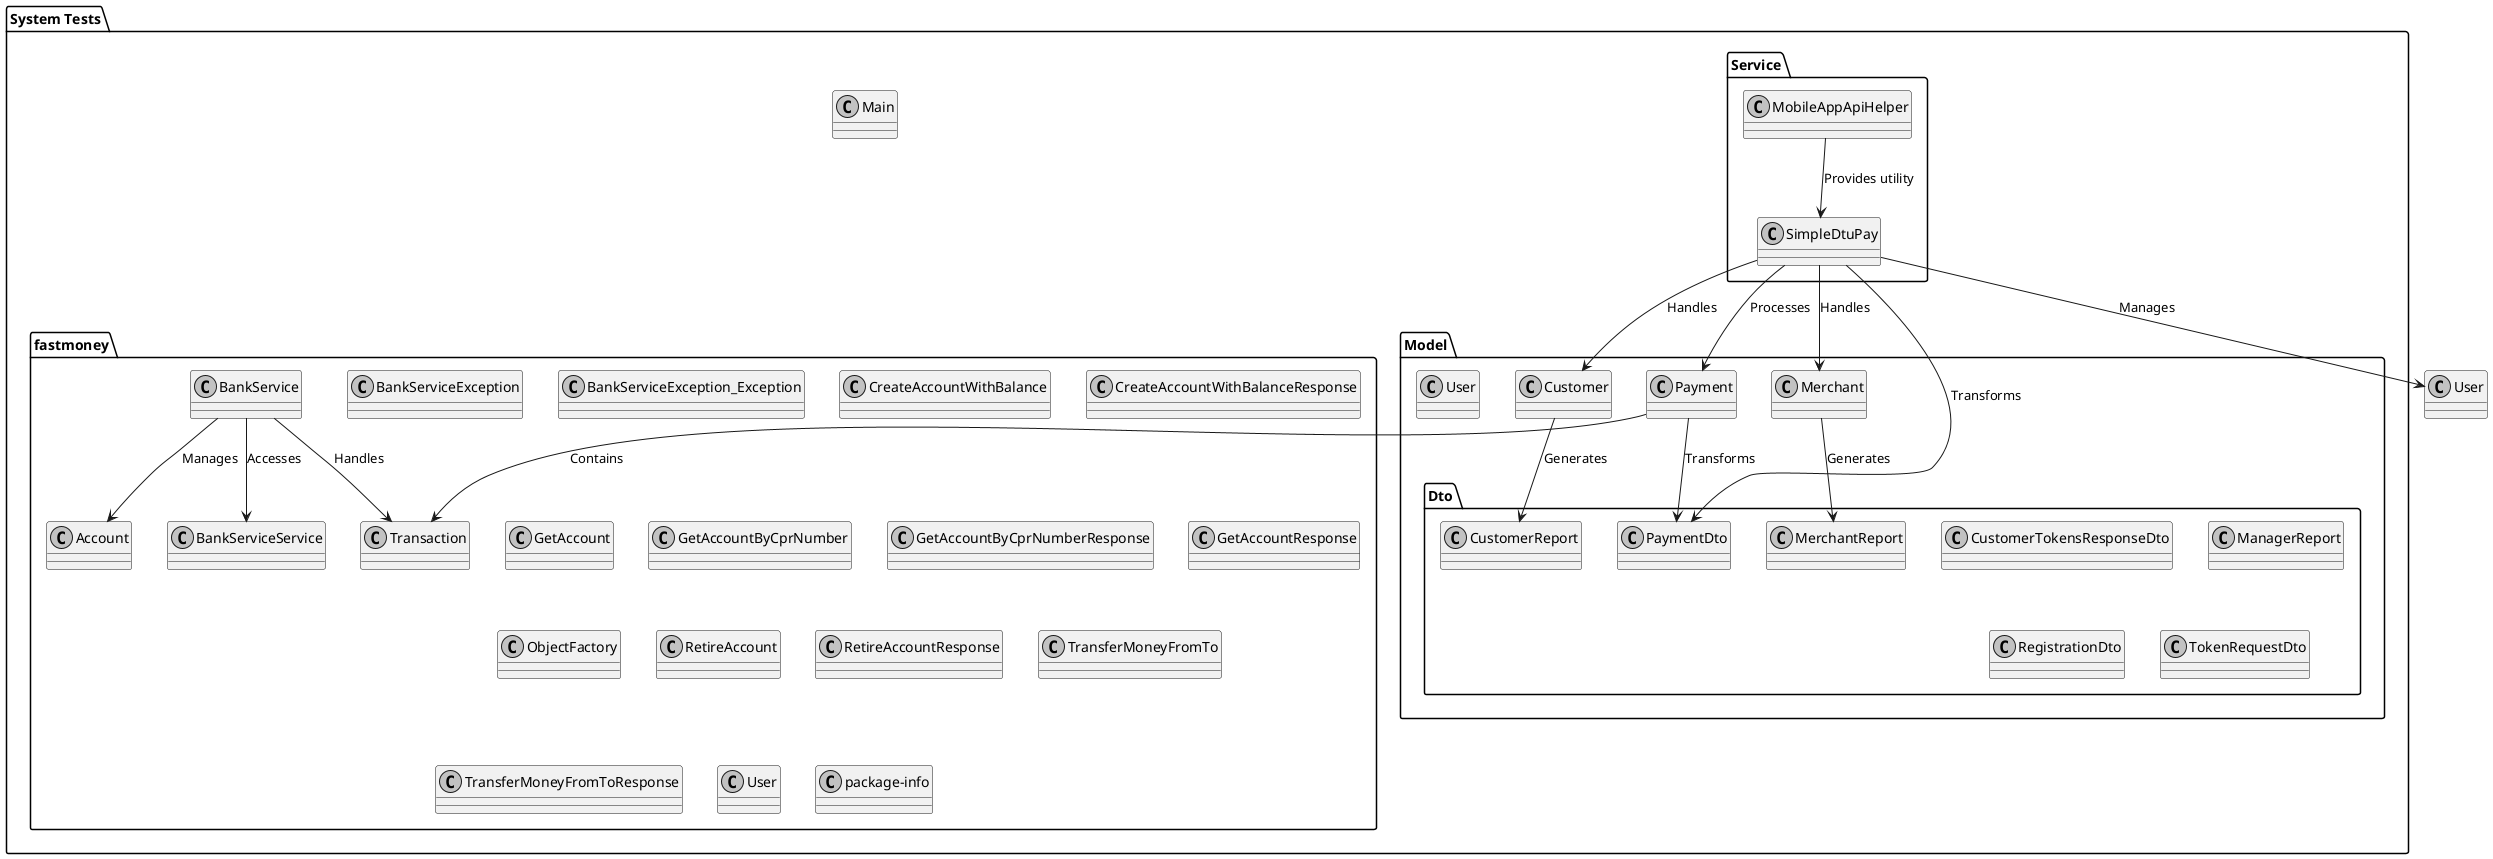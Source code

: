 @startuml
skinparam classAttributeIconSize 0
skinparam monochrome true

package "System Tests" {
    ' Model 层
    package "Model" {
        package "Dto" {
            class CustomerReport
            class CustomerTokensResponseDto
            class ManagerReport
            class MerchantReport
            class PaymentDto
            class RegistrationDto
            class TokenRequestDto
        }
        class Customer
        class Merchant
        class Payment
        class User
    }

    ' Service 层
    package "Service" {
        class MobileAppApiHelper
        class SimpleDtuPay
    }

    ' Main 类
    class Main

    ' FastMoney 子包
    package "fastmoney" {
        class Account
        class BankService
        class BankServiceException
        class BankServiceException_Exception
        class BankServiceService
        class CreateAccountWithBalance
        class CreateAccountWithBalanceResponse
        class GetAccount
        class GetAccountByCprNumber
        class GetAccountByCprNumberResponse
        class GetAccountResponse
        class ObjectFactory
        class RetireAccount
        class RetireAccountResponse
        class Transaction
        class TransferMoneyFromTo
        class TransferMoneyFromToResponse
        class User
        class package-info
    }
}

' 关系展示
MobileAppApiHelper --> SimpleDtuPay : "Provides utility"
SimpleDtuPay --> Customer : "Handles"
SimpleDtuPay --> Merchant : "Handles"
SimpleDtuPay --> Payment : "Processes"
SimpleDtuPay --> User : "Manages"
SimpleDtuPay --> PaymentDto : "Transforms"

Customer --> CustomerReport : "Generates"
Merchant --> MerchantReport : "Generates"
Payment --> Transaction : "Contains"
Payment --> PaymentDto : "Transforms"
BankService --> Account : "Manages"
BankService --> Transaction : "Handles"
BankService --> BankServiceService : "Accesses"
@enduml